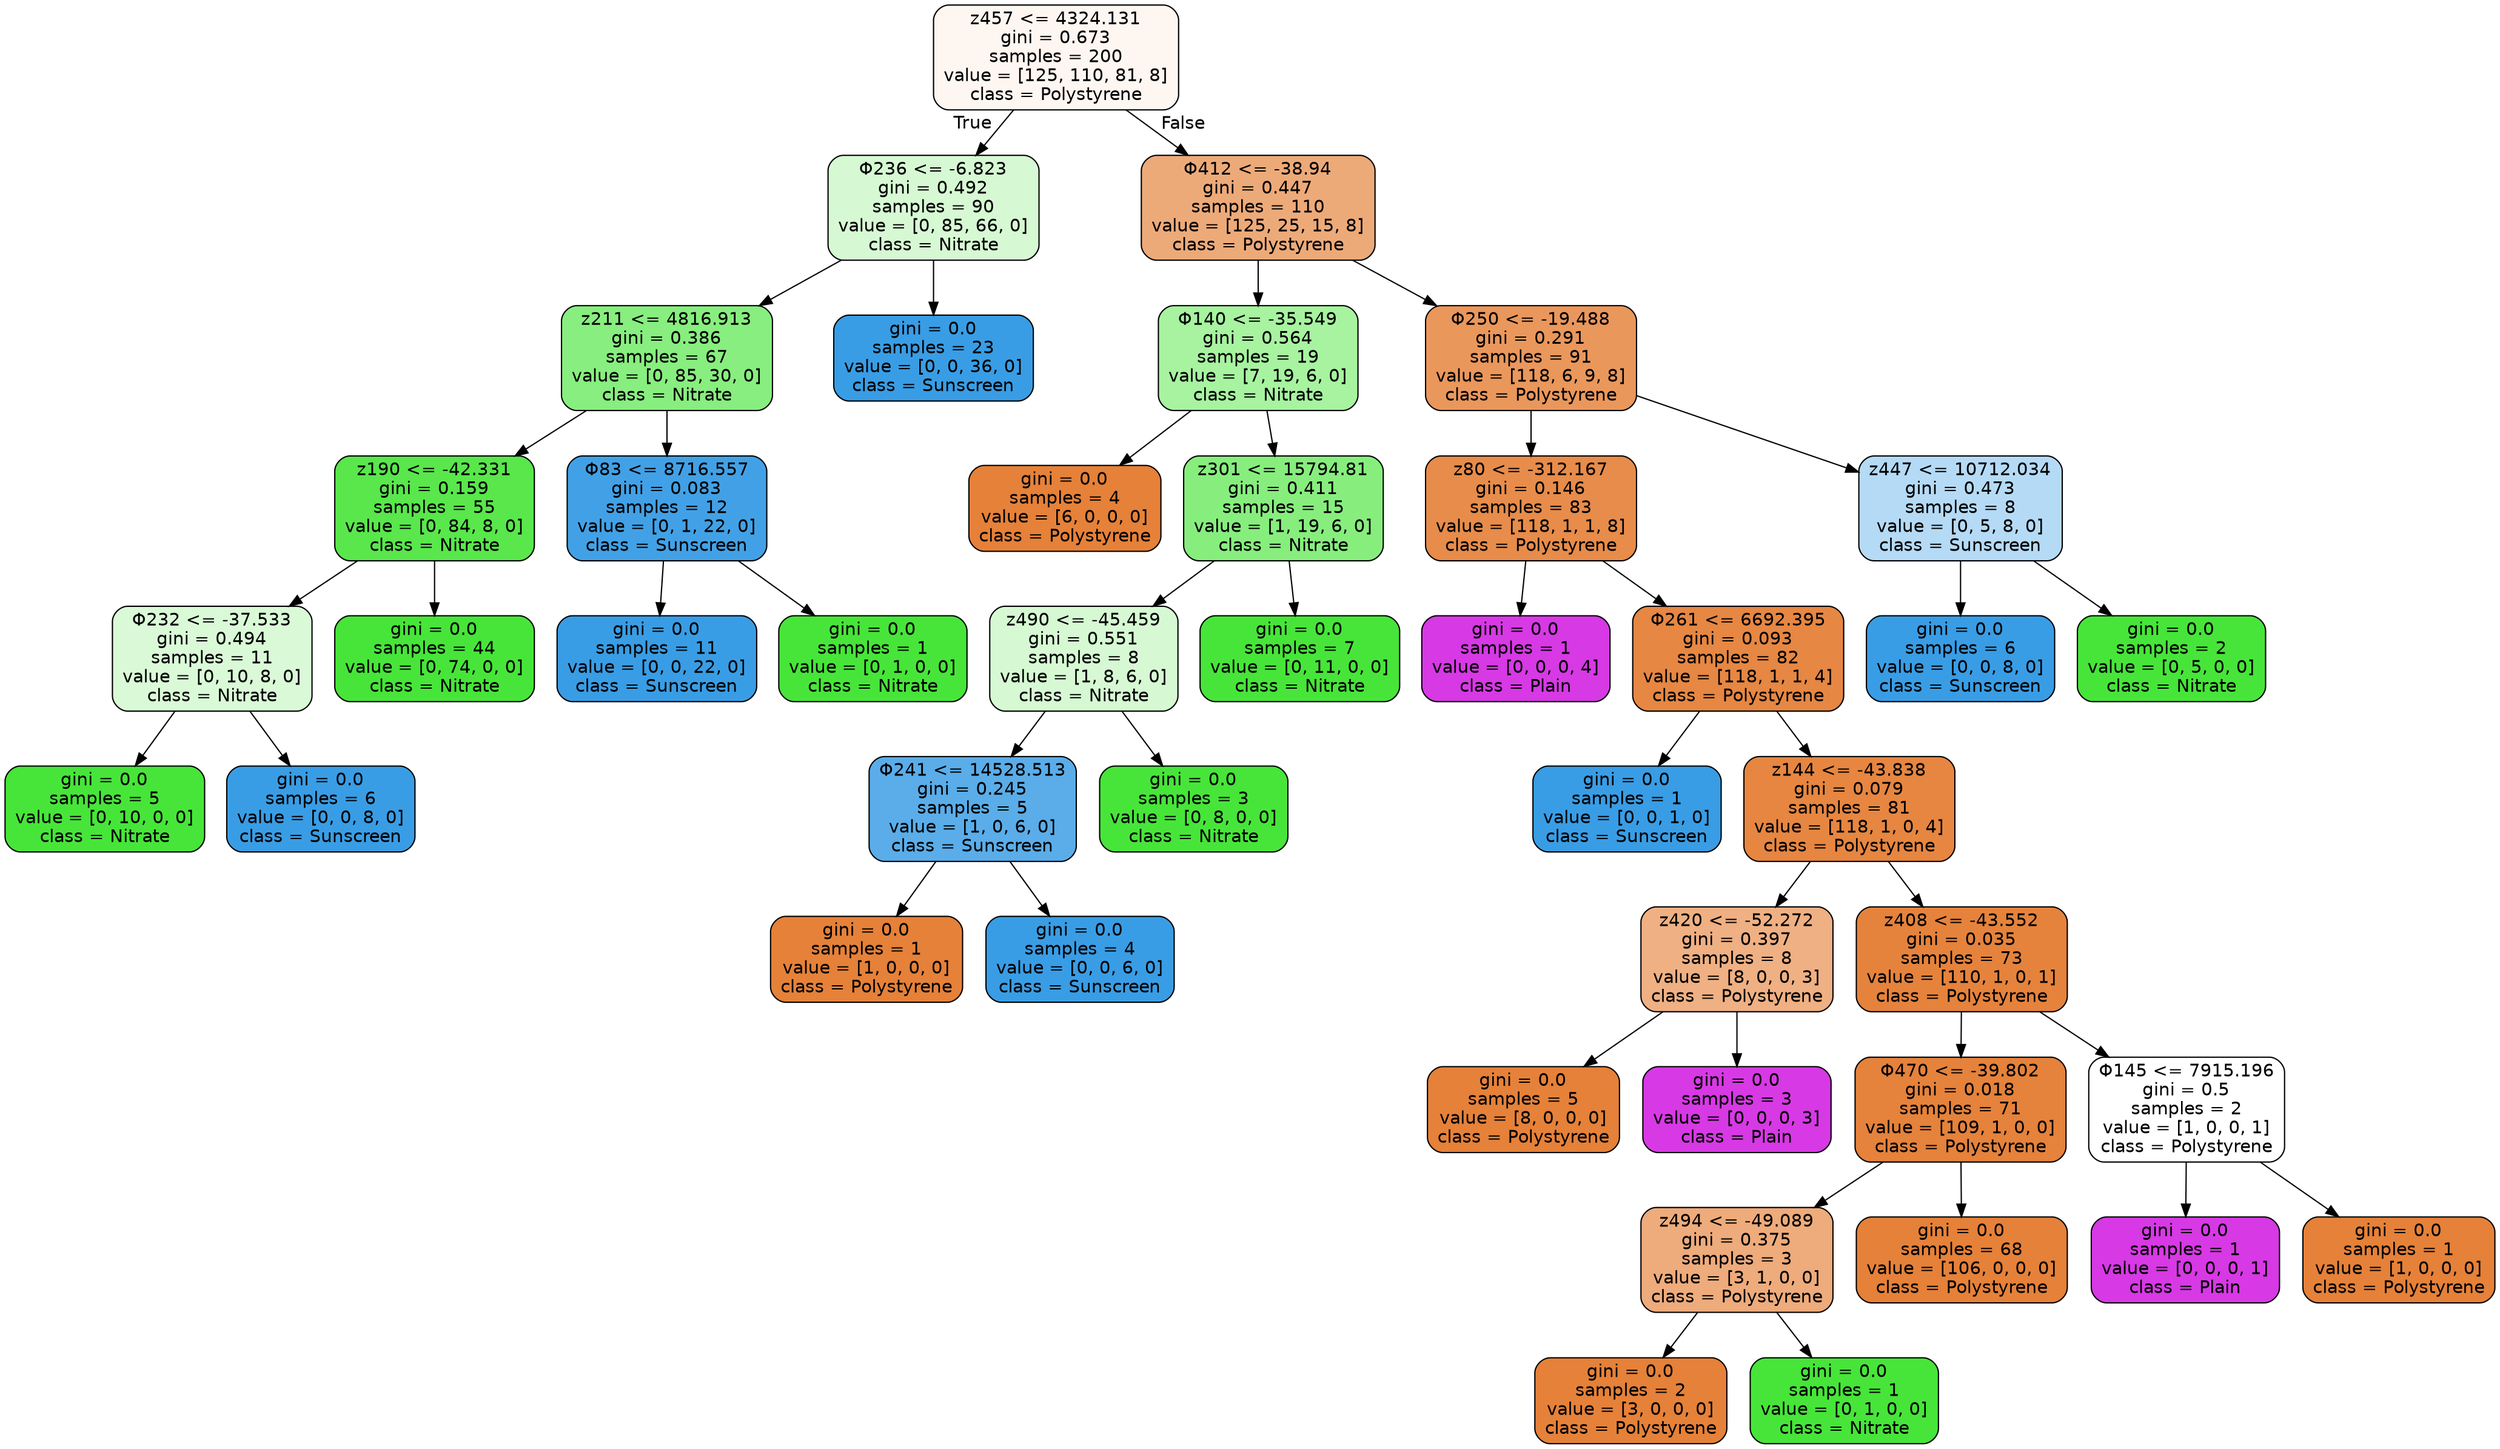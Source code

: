 digraph Tree {
node [shape=box, style="filled, rounded", color="black", fontname="helvetica"] ;
edge [fontname="helvetica"] ;
0 [label="z457 <= 4324.131\ngini = 0.673\nsamples = 200\nvalue = [125, 110, 81, 8]\nclass = Polystyrene", fillcolor="#fdf6f1"] ;
1 [label="Φ236 <= -6.823\ngini = 0.492\nsamples = 90\nvalue = [0, 85, 66, 0]\nclass = Nitrate", fillcolor="#d6f9d3"] ;
0 -> 1 [labeldistance=2.5, labelangle=45, headlabel="True"] ;
2 [label="z211 <= 4816.913\ngini = 0.386\nsamples = 67\nvalue = [0, 85, 30, 0]\nclass = Nitrate", fillcolor="#88ee7f"] ;
1 -> 2 ;
3 [label="z190 <= -42.331\ngini = 0.159\nsamples = 55\nvalue = [0, 84, 8, 0]\nclass = Nitrate", fillcolor="#59e74c"] ;
2 -> 3 ;
4 [label="Φ232 <= -37.533\ngini = 0.494\nsamples = 11\nvalue = [0, 10, 8, 0]\nclass = Nitrate", fillcolor="#dafad7"] ;
3 -> 4 ;
5 [label="gini = 0.0\nsamples = 5\nvalue = [0, 10, 0, 0]\nclass = Nitrate", fillcolor="#47e539"] ;
4 -> 5 ;
6 [label="gini = 0.0\nsamples = 6\nvalue = [0, 0, 8, 0]\nclass = Sunscreen", fillcolor="#399de5"] ;
4 -> 6 ;
7 [label="gini = 0.0\nsamples = 44\nvalue = [0, 74, 0, 0]\nclass = Nitrate", fillcolor="#47e539"] ;
3 -> 7 ;
8 [label="Φ83 <= 8716.557\ngini = 0.083\nsamples = 12\nvalue = [0, 1, 22, 0]\nclass = Sunscreen", fillcolor="#42a1e6"] ;
2 -> 8 ;
9 [label="gini = 0.0\nsamples = 11\nvalue = [0, 0, 22, 0]\nclass = Sunscreen", fillcolor="#399de5"] ;
8 -> 9 ;
10 [label="gini = 0.0\nsamples = 1\nvalue = [0, 1, 0, 0]\nclass = Nitrate", fillcolor="#47e539"] ;
8 -> 10 ;
11 [label="gini = 0.0\nsamples = 23\nvalue = [0, 0, 36, 0]\nclass = Sunscreen", fillcolor="#399de5"] ;
1 -> 11 ;
12 [label="Φ412 <= -38.94\ngini = 0.447\nsamples = 110\nvalue = [125, 25, 15, 8]\nclass = Polystyrene", fillcolor="#edaa79"] ;
0 -> 12 [labeldistance=2.5, labelangle=-45, headlabel="False"] ;
13 [label="Φ140 <= -35.549\ngini = 0.564\nsamples = 19\nvalue = [7, 19, 6, 0]\nclass = Nitrate", fillcolor="#a7f3a0"] ;
12 -> 13 ;
14 [label="gini = 0.0\nsamples = 4\nvalue = [6, 0, 0, 0]\nclass = Polystyrene", fillcolor="#e58139"] ;
13 -> 14 ;
15 [label="z301 <= 15794.81\ngini = 0.411\nsamples = 15\nvalue = [1, 19, 6, 0]\nclass = Nitrate", fillcolor="#87ee7e"] ;
13 -> 15 ;
16 [label="z490 <= -45.459\ngini = 0.551\nsamples = 8\nvalue = [1, 8, 6, 0]\nclass = Nitrate", fillcolor="#d6f9d3"] ;
15 -> 16 ;
17 [label="Φ241 <= 14528.513\ngini = 0.245\nsamples = 5\nvalue = [1, 0, 6, 0]\nclass = Sunscreen", fillcolor="#5aade9"] ;
16 -> 17 ;
18 [label="gini = 0.0\nsamples = 1\nvalue = [1, 0, 0, 0]\nclass = Polystyrene", fillcolor="#e58139"] ;
17 -> 18 ;
19 [label="gini = 0.0\nsamples = 4\nvalue = [0, 0, 6, 0]\nclass = Sunscreen", fillcolor="#399de5"] ;
17 -> 19 ;
20 [label="gini = 0.0\nsamples = 3\nvalue = [0, 8, 0, 0]\nclass = Nitrate", fillcolor="#47e539"] ;
16 -> 20 ;
21 [label="gini = 0.0\nsamples = 7\nvalue = [0, 11, 0, 0]\nclass = Nitrate", fillcolor="#47e539"] ;
15 -> 21 ;
22 [label="Φ250 <= -19.488\ngini = 0.291\nsamples = 91\nvalue = [118, 6, 9, 8]\nclass = Polystyrene", fillcolor="#ea975c"] ;
12 -> 22 ;
23 [label="z80 <= -312.167\ngini = 0.146\nsamples = 83\nvalue = [118, 1, 1, 8]\nclass = Polystyrene", fillcolor="#e78c4a"] ;
22 -> 23 ;
24 [label="gini = 0.0\nsamples = 1\nvalue = [0, 0, 0, 4]\nclass = Plain", fillcolor="#d739e5"] ;
23 -> 24 ;
25 [label="Φ261 <= 6692.395\ngini = 0.093\nsamples = 82\nvalue = [118, 1, 1, 4]\nclass = Polystyrene", fillcolor="#e68743"] ;
23 -> 25 ;
26 [label="gini = 0.0\nsamples = 1\nvalue = [0, 0, 1, 0]\nclass = Sunscreen", fillcolor="#399de5"] ;
25 -> 26 ;
27 [label="z144 <= -43.838\ngini = 0.079\nsamples = 81\nvalue = [118, 1, 0, 4]\nclass = Polystyrene", fillcolor="#e68641"] ;
25 -> 27 ;
28 [label="z420 <= -52.272\ngini = 0.397\nsamples = 8\nvalue = [8, 0, 0, 3]\nclass = Polystyrene", fillcolor="#efb083"] ;
27 -> 28 ;
29 [label="gini = 0.0\nsamples = 5\nvalue = [8, 0, 0, 0]\nclass = Polystyrene", fillcolor="#e58139"] ;
28 -> 29 ;
30 [label="gini = 0.0\nsamples = 3\nvalue = [0, 0, 0, 3]\nclass = Plain", fillcolor="#d739e5"] ;
28 -> 30 ;
31 [label="z408 <= -43.552\ngini = 0.035\nsamples = 73\nvalue = [110, 1, 0, 1]\nclass = Polystyrene", fillcolor="#e5833d"] ;
27 -> 31 ;
32 [label="Φ470 <= -39.802\ngini = 0.018\nsamples = 71\nvalue = [109, 1, 0, 0]\nclass = Polystyrene", fillcolor="#e5823b"] ;
31 -> 32 ;
33 [label="z494 <= -49.089\ngini = 0.375\nsamples = 3\nvalue = [3, 1, 0, 0]\nclass = Polystyrene", fillcolor="#eeab7b"] ;
32 -> 33 ;
34 [label="gini = 0.0\nsamples = 2\nvalue = [3, 0, 0, 0]\nclass = Polystyrene", fillcolor="#e58139"] ;
33 -> 34 ;
35 [label="gini = 0.0\nsamples = 1\nvalue = [0, 1, 0, 0]\nclass = Nitrate", fillcolor="#47e539"] ;
33 -> 35 ;
36 [label="gini = 0.0\nsamples = 68\nvalue = [106, 0, 0, 0]\nclass = Polystyrene", fillcolor="#e58139"] ;
32 -> 36 ;
37 [label="Φ145 <= 7915.196\ngini = 0.5\nsamples = 2\nvalue = [1, 0, 0, 1]\nclass = Polystyrene", fillcolor="#ffffff"] ;
31 -> 37 ;
38 [label="gini = 0.0\nsamples = 1\nvalue = [0, 0, 0, 1]\nclass = Plain", fillcolor="#d739e5"] ;
37 -> 38 ;
39 [label="gini = 0.0\nsamples = 1\nvalue = [1, 0, 0, 0]\nclass = Polystyrene", fillcolor="#e58139"] ;
37 -> 39 ;
40 [label="z447 <= 10712.034\ngini = 0.473\nsamples = 8\nvalue = [0, 5, 8, 0]\nclass = Sunscreen", fillcolor="#b5daf5"] ;
22 -> 40 ;
41 [label="gini = 0.0\nsamples = 6\nvalue = [0, 0, 8, 0]\nclass = Sunscreen", fillcolor="#399de5"] ;
40 -> 41 ;
42 [label="gini = 0.0\nsamples = 2\nvalue = [0, 5, 0, 0]\nclass = Nitrate", fillcolor="#47e539"] ;
40 -> 42 ;
}